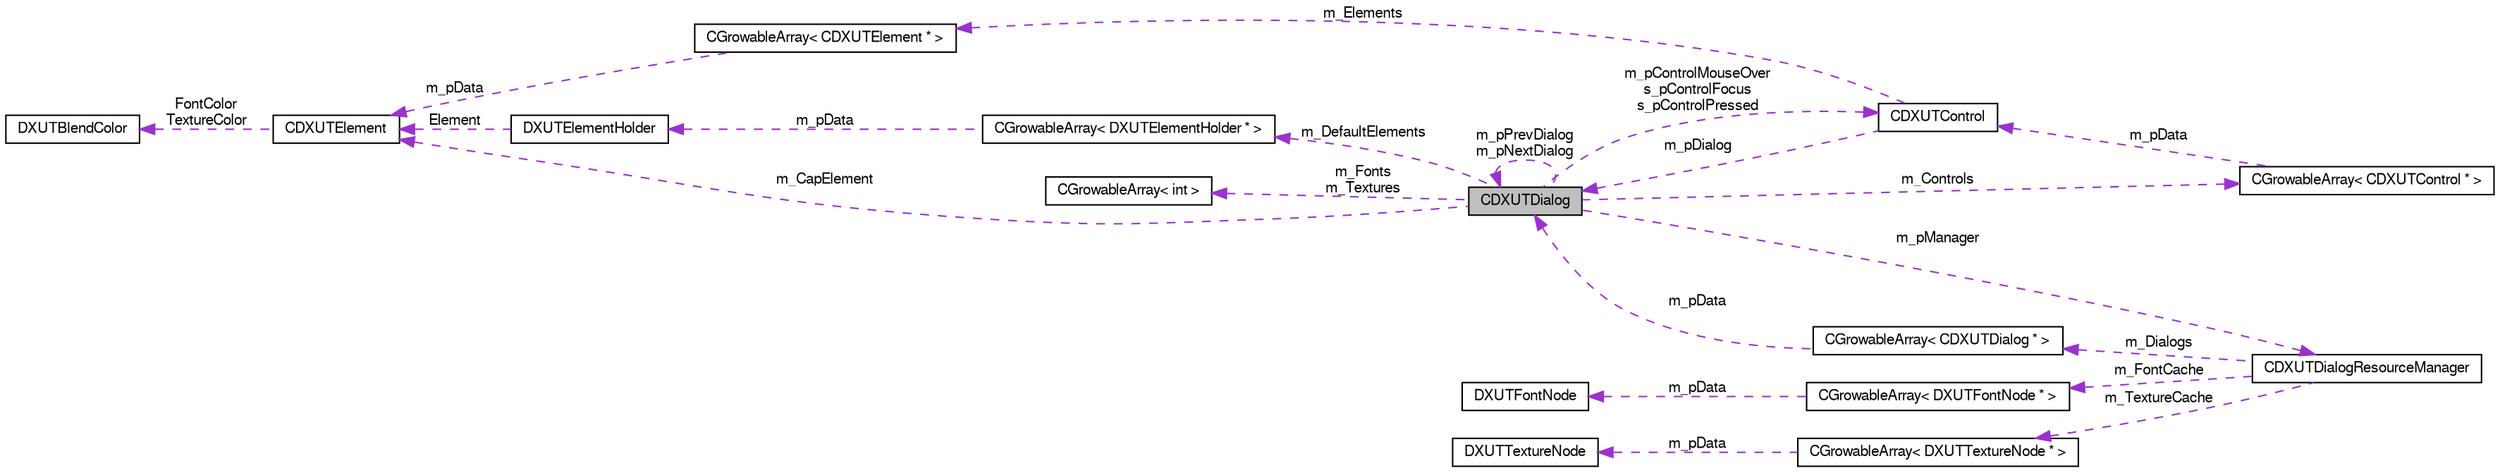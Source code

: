digraph G
{
  edge [fontname="FreeSans",fontsize="10",labelfontname="FreeSans",labelfontsize="10"];
  node [fontname="FreeSans",fontsize="10",shape=record];
  rankdir=LR;
  Node1 [label="CDXUTDialog",height=0.2,width=0.4,color="black", fillcolor="grey75", style="filled" fontcolor="black"];
  Node2 -> Node1 [dir=back,color="darkorchid3",fontsize="10",style="dashed",label="m_Fonts\nm_Textures",fontname="FreeSans"];
  Node2 [label="CGrowableArray\< int \>",height=0.2,width=0.4,color="black", fillcolor="white", style="filled",URL="$class_c_growable_array.html"];
  Node3 -> Node1 [dir=back,color="darkorchid3",fontsize="10",style="dashed",label="m_Controls",fontname="FreeSans"];
  Node3 [label="CGrowableArray\< CDXUTControl * \>",height=0.2,width=0.4,color="black", fillcolor="white", style="filled",URL="$class_c_growable_array.html"];
  Node4 -> Node3 [dir=back,color="darkorchid3",fontsize="10",style="dashed",label="m_pData",fontname="FreeSans"];
  Node4 [label="CDXUTControl",height=0.2,width=0.4,color="black", fillcolor="white", style="filled",URL="$class_c_d_x_u_t_control.html"];
  Node5 -> Node4 [dir=back,color="darkorchid3",fontsize="10",style="dashed",label="m_Elements",fontname="FreeSans"];
  Node5 [label="CGrowableArray\< CDXUTElement * \>",height=0.2,width=0.4,color="black", fillcolor="white", style="filled",URL="$class_c_growable_array.html"];
  Node6 -> Node5 [dir=back,color="darkorchid3",fontsize="10",style="dashed",label="m_pData",fontname="FreeSans"];
  Node6 [label="CDXUTElement",height=0.2,width=0.4,color="black", fillcolor="white", style="filled",URL="$class_c_d_x_u_t_element.html"];
  Node7 -> Node6 [dir=back,color="darkorchid3",fontsize="10",style="dashed",label="FontColor\nTextureColor",fontname="FreeSans"];
  Node7 [label="DXUTBlendColor",height=0.2,width=0.4,color="black", fillcolor="white", style="filled",URL="$struct_d_x_u_t_blend_color.html"];
  Node1 -> Node4 [dir=back,color="darkorchid3",fontsize="10",style="dashed",label="m_pDialog",fontname="FreeSans"];
  Node4 -> Node1 [dir=back,color="darkorchid3",fontsize="10",style="dashed",label="m_pControlMouseOver\ns_pControlFocus\ns_pControlPressed",fontname="FreeSans"];
  Node8 -> Node1 [dir=back,color="darkorchid3",fontsize="10",style="dashed",label="m_pManager",fontname="FreeSans"];
  Node8 [label="CDXUTDialogResourceManager",height=0.2,width=0.4,color="black", fillcolor="white", style="filled",URL="$class_c_d_x_u_t_dialog_resource_manager.html"];
  Node9 -> Node8 [dir=back,color="darkorchid3",fontsize="10",style="dashed",label="m_Dialogs",fontname="FreeSans"];
  Node9 [label="CGrowableArray\< CDXUTDialog * \>",height=0.2,width=0.4,color="black", fillcolor="white", style="filled",URL="$class_c_growable_array.html"];
  Node1 -> Node9 [dir=back,color="darkorchid3",fontsize="10",style="dashed",label="m_pData",fontname="FreeSans"];
  Node10 -> Node8 [dir=back,color="darkorchid3",fontsize="10",style="dashed",label="m_FontCache",fontname="FreeSans"];
  Node10 [label="CGrowableArray\< DXUTFontNode * \>",height=0.2,width=0.4,color="black", fillcolor="white", style="filled",URL="$class_c_growable_array.html"];
  Node11 -> Node10 [dir=back,color="darkorchid3",fontsize="10",style="dashed",label="m_pData",fontname="FreeSans"];
  Node11 [label="DXUTFontNode",height=0.2,width=0.4,color="black", fillcolor="white", style="filled",URL="$struct_d_x_u_t_font_node.html"];
  Node12 -> Node8 [dir=back,color="darkorchid3",fontsize="10",style="dashed",label="m_TextureCache",fontname="FreeSans"];
  Node12 [label="CGrowableArray\< DXUTTextureNode * \>",height=0.2,width=0.4,color="black", fillcolor="white", style="filled",URL="$class_c_growable_array.html"];
  Node13 -> Node12 [dir=back,color="darkorchid3",fontsize="10",style="dashed",label="m_pData",fontname="FreeSans"];
  Node13 [label="DXUTTextureNode",height=0.2,width=0.4,color="black", fillcolor="white", style="filled",URL="$struct_d_x_u_t_texture_node.html"];
  Node1 -> Node1 [dir=back,color="darkorchid3",fontsize="10",style="dashed",label="m_pPrevDialog\nm_pNextDialog",fontname="FreeSans"];
  Node6 -> Node1 [dir=back,color="darkorchid3",fontsize="10",style="dashed",label="m_CapElement",fontname="FreeSans"];
  Node14 -> Node1 [dir=back,color="darkorchid3",fontsize="10",style="dashed",label="m_DefaultElements",fontname="FreeSans"];
  Node14 [label="CGrowableArray\< DXUTElementHolder * \>",height=0.2,width=0.4,color="black", fillcolor="white", style="filled",URL="$class_c_growable_array.html"];
  Node15 -> Node14 [dir=back,color="darkorchid3",fontsize="10",style="dashed",label="m_pData",fontname="FreeSans"];
  Node15 [label="DXUTElementHolder",height=0.2,width=0.4,color="black", fillcolor="white", style="filled",URL="$struct_d_x_u_t_element_holder.html"];
  Node6 -> Node15 [dir=back,color="darkorchid3",fontsize="10",style="dashed",label="Element",fontname="FreeSans"];
}
